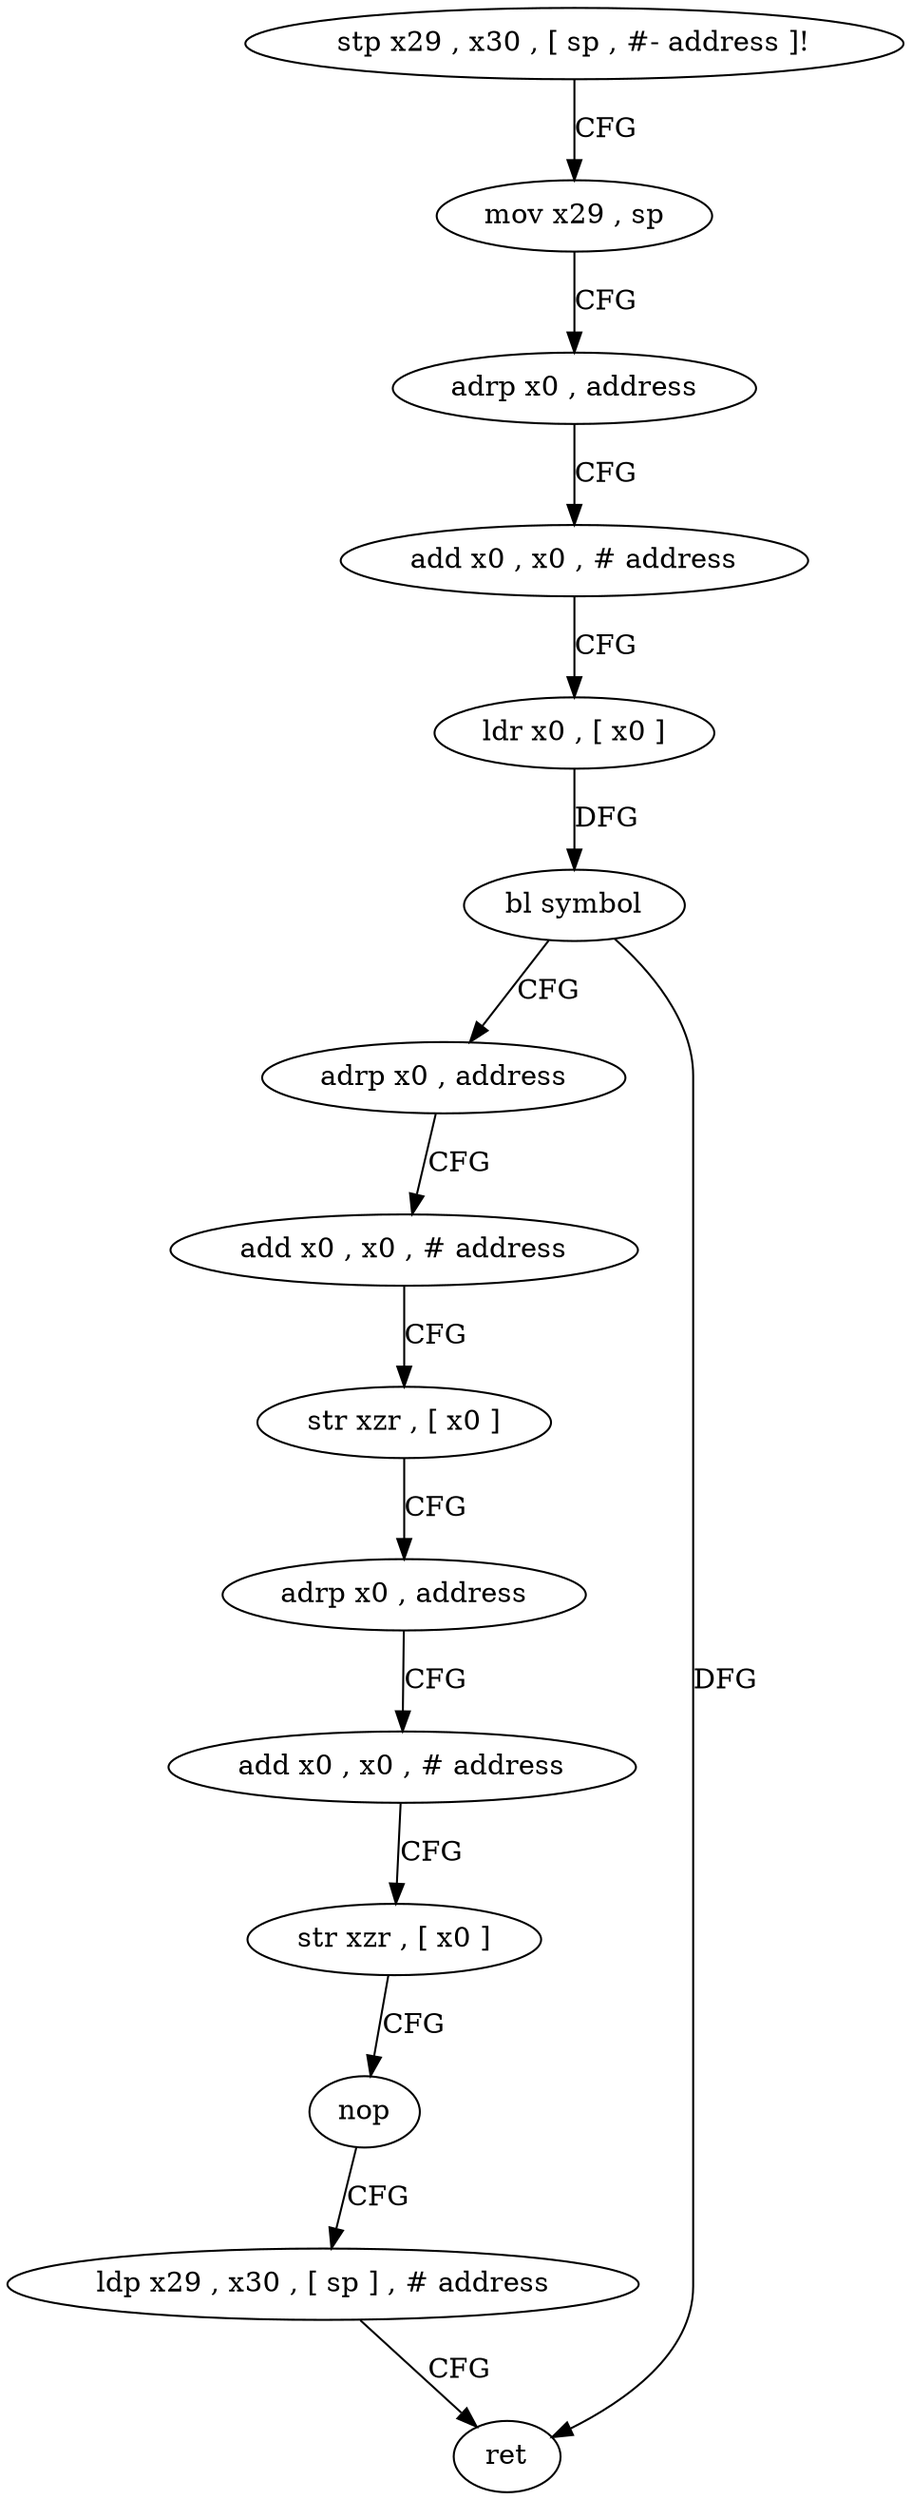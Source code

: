 digraph "func" {
"4291120" [label = "stp x29 , x30 , [ sp , #- address ]!" ]
"4291124" [label = "mov x29 , sp" ]
"4291128" [label = "adrp x0 , address" ]
"4291132" [label = "add x0 , x0 , # address" ]
"4291136" [label = "ldr x0 , [ x0 ]" ]
"4291140" [label = "bl symbol" ]
"4291144" [label = "adrp x0 , address" ]
"4291148" [label = "add x0 , x0 , # address" ]
"4291152" [label = "str xzr , [ x0 ]" ]
"4291156" [label = "adrp x0 , address" ]
"4291160" [label = "add x0 , x0 , # address" ]
"4291164" [label = "str xzr , [ x0 ]" ]
"4291168" [label = "nop" ]
"4291172" [label = "ldp x29 , x30 , [ sp ] , # address" ]
"4291176" [label = "ret" ]
"4291120" -> "4291124" [ label = "CFG" ]
"4291124" -> "4291128" [ label = "CFG" ]
"4291128" -> "4291132" [ label = "CFG" ]
"4291132" -> "4291136" [ label = "CFG" ]
"4291136" -> "4291140" [ label = "DFG" ]
"4291140" -> "4291144" [ label = "CFG" ]
"4291140" -> "4291176" [ label = "DFG" ]
"4291144" -> "4291148" [ label = "CFG" ]
"4291148" -> "4291152" [ label = "CFG" ]
"4291152" -> "4291156" [ label = "CFG" ]
"4291156" -> "4291160" [ label = "CFG" ]
"4291160" -> "4291164" [ label = "CFG" ]
"4291164" -> "4291168" [ label = "CFG" ]
"4291168" -> "4291172" [ label = "CFG" ]
"4291172" -> "4291176" [ label = "CFG" ]
}
